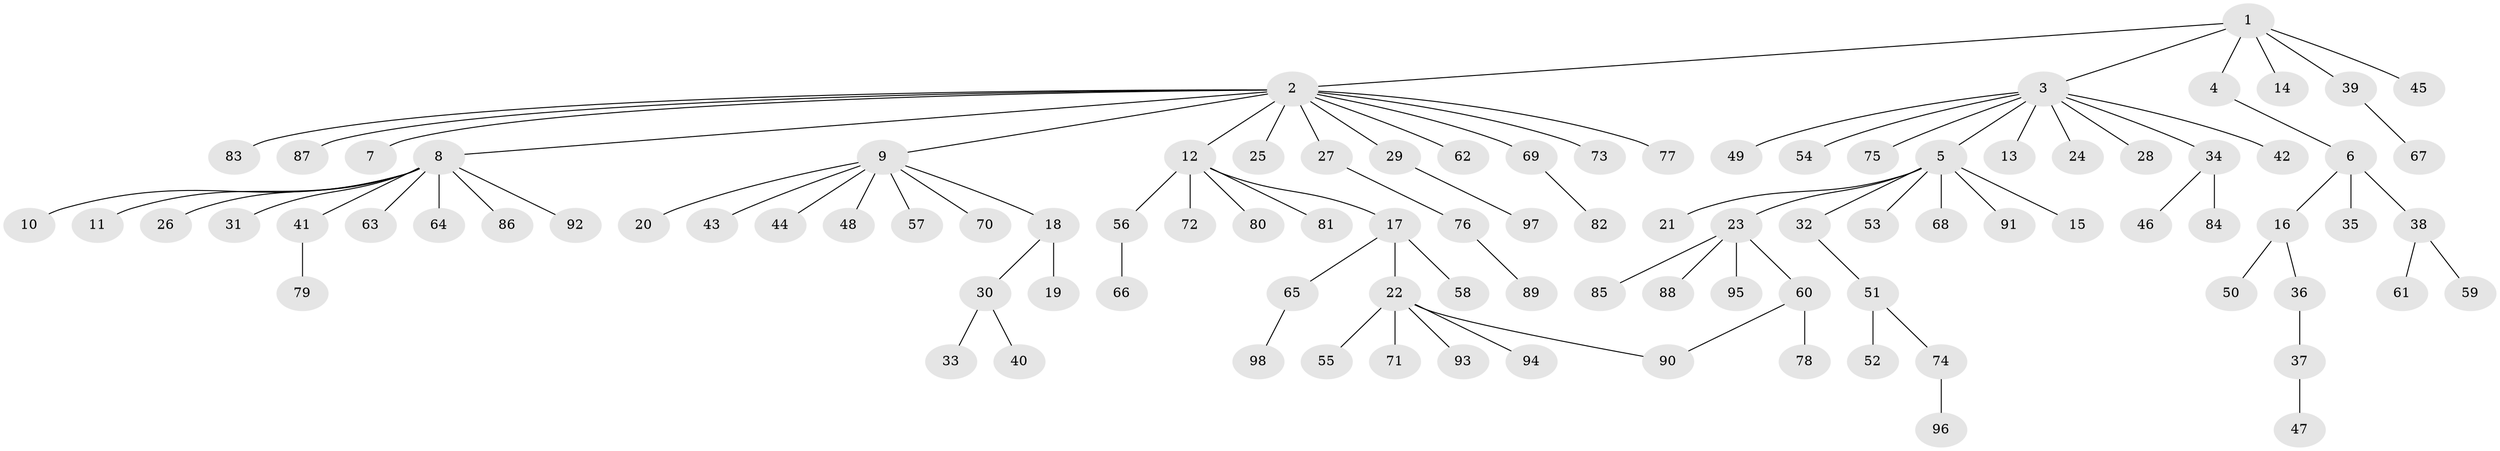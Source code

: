 // coarse degree distribution, {18: 0.014705882352941176, 10: 0.014705882352941176, 2: 0.058823529411764705, 8: 0.029411764705882353, 5: 0.04411764705882353, 1: 0.7794117647058824, 4: 0.014705882352941176, 3: 0.029411764705882353, 6: 0.014705882352941176}
// Generated by graph-tools (version 1.1) at 2025/18/03/04/25 18:18:17]
// undirected, 98 vertices, 98 edges
graph export_dot {
graph [start="1"]
  node [color=gray90,style=filled];
  1;
  2;
  3;
  4;
  5;
  6;
  7;
  8;
  9;
  10;
  11;
  12;
  13;
  14;
  15;
  16;
  17;
  18;
  19;
  20;
  21;
  22;
  23;
  24;
  25;
  26;
  27;
  28;
  29;
  30;
  31;
  32;
  33;
  34;
  35;
  36;
  37;
  38;
  39;
  40;
  41;
  42;
  43;
  44;
  45;
  46;
  47;
  48;
  49;
  50;
  51;
  52;
  53;
  54;
  55;
  56;
  57;
  58;
  59;
  60;
  61;
  62;
  63;
  64;
  65;
  66;
  67;
  68;
  69;
  70;
  71;
  72;
  73;
  74;
  75;
  76;
  77;
  78;
  79;
  80;
  81;
  82;
  83;
  84;
  85;
  86;
  87;
  88;
  89;
  90;
  91;
  92;
  93;
  94;
  95;
  96;
  97;
  98;
  1 -- 2;
  1 -- 3;
  1 -- 4;
  1 -- 14;
  1 -- 39;
  1 -- 45;
  2 -- 7;
  2 -- 8;
  2 -- 9;
  2 -- 12;
  2 -- 25;
  2 -- 27;
  2 -- 29;
  2 -- 62;
  2 -- 69;
  2 -- 73;
  2 -- 77;
  2 -- 83;
  2 -- 87;
  3 -- 5;
  3 -- 13;
  3 -- 24;
  3 -- 28;
  3 -- 34;
  3 -- 42;
  3 -- 49;
  3 -- 54;
  3 -- 75;
  4 -- 6;
  5 -- 15;
  5 -- 21;
  5 -- 23;
  5 -- 32;
  5 -- 53;
  5 -- 68;
  5 -- 91;
  6 -- 16;
  6 -- 35;
  6 -- 38;
  8 -- 10;
  8 -- 11;
  8 -- 26;
  8 -- 31;
  8 -- 41;
  8 -- 63;
  8 -- 64;
  8 -- 86;
  8 -- 92;
  9 -- 18;
  9 -- 20;
  9 -- 43;
  9 -- 44;
  9 -- 48;
  9 -- 57;
  9 -- 70;
  12 -- 17;
  12 -- 56;
  12 -- 72;
  12 -- 80;
  12 -- 81;
  16 -- 36;
  16 -- 50;
  17 -- 22;
  17 -- 58;
  17 -- 65;
  18 -- 19;
  18 -- 30;
  22 -- 55;
  22 -- 71;
  22 -- 90;
  22 -- 93;
  22 -- 94;
  23 -- 60;
  23 -- 85;
  23 -- 88;
  23 -- 95;
  27 -- 76;
  29 -- 97;
  30 -- 33;
  30 -- 40;
  32 -- 51;
  34 -- 46;
  34 -- 84;
  36 -- 37;
  37 -- 47;
  38 -- 59;
  38 -- 61;
  39 -- 67;
  41 -- 79;
  51 -- 52;
  51 -- 74;
  56 -- 66;
  60 -- 78;
  60 -- 90;
  65 -- 98;
  69 -- 82;
  74 -- 96;
  76 -- 89;
}
